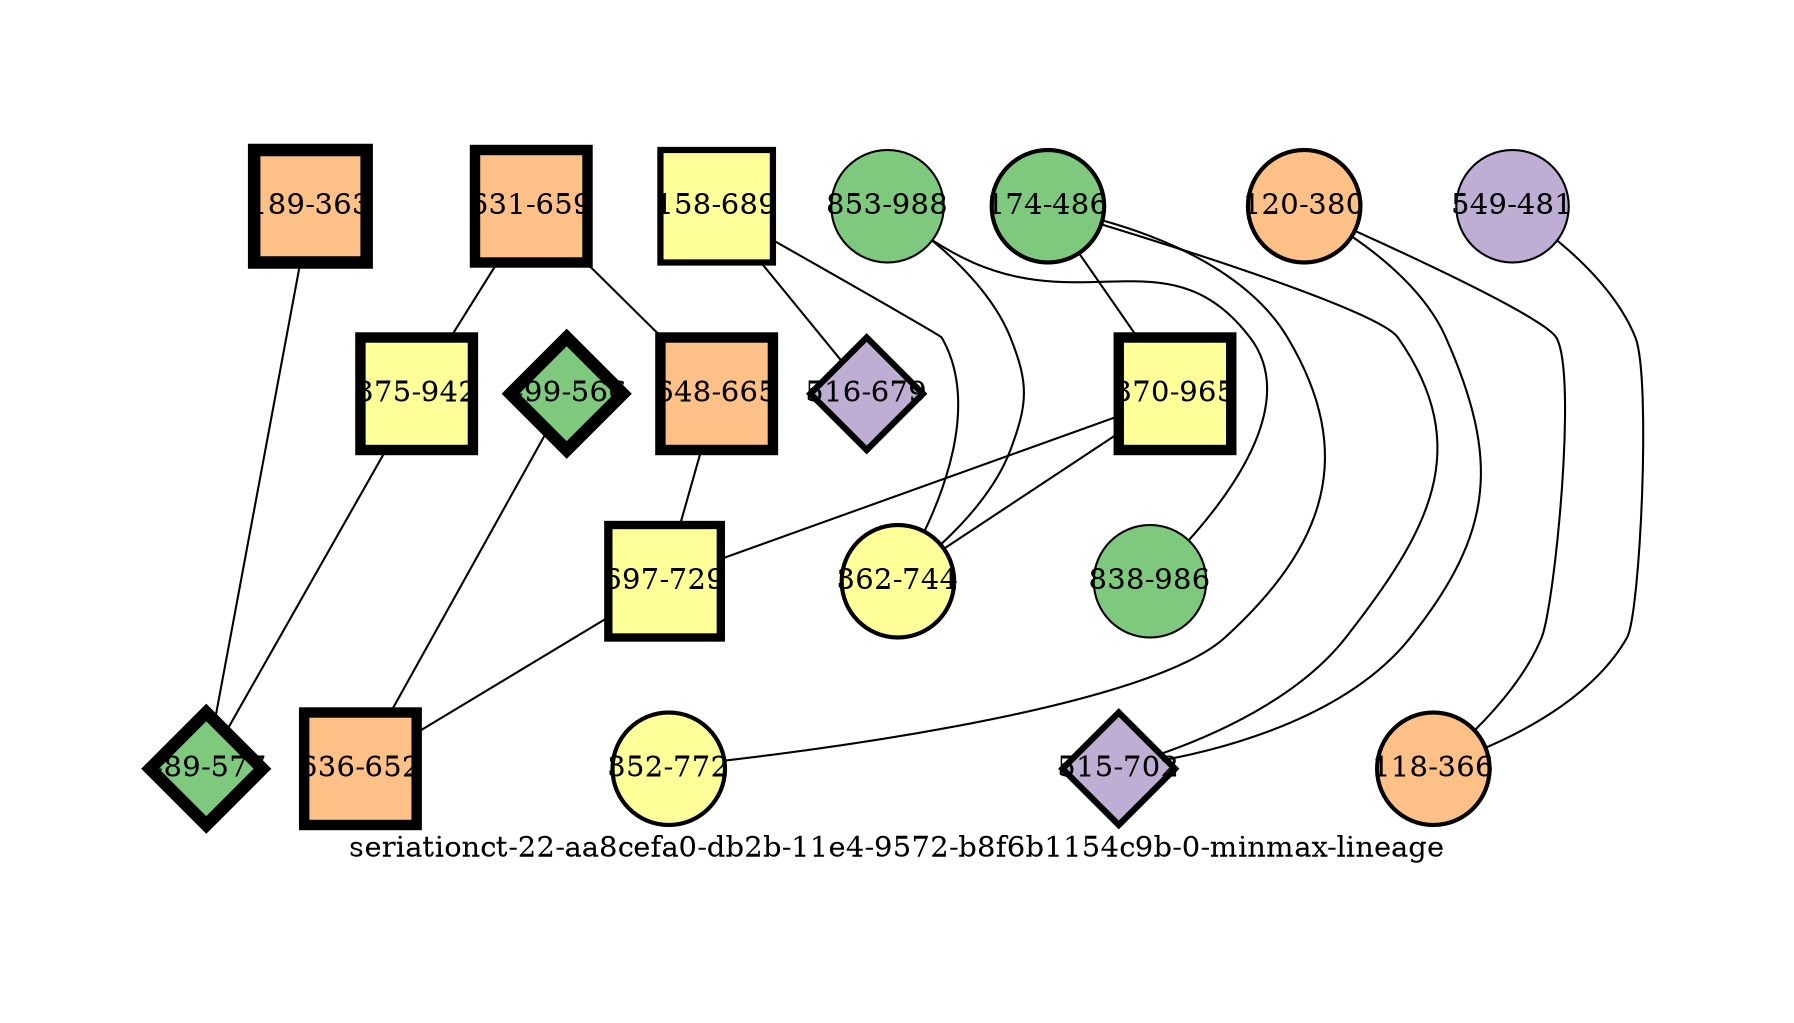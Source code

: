 strict graph "seriationct-22-aa8cefa0-db2b-11e4-9572-b8f6b1154c9b-0-minmax-lineage" {
labelloc=b;
ratio=auto;
pad="1.0";
label="seriationct-22-aa8cefa0-db2b-11e4-9572-b8f6b1154c9b-0-minmax-lineage";
node [width="0.75", style=filled, fixedsize=true, height="0.75", shape=circle, label=""];
0 [xCoordinate="363.0", appears_in_slice=6, yCoordinate="189.0", colorscheme=accent6, lineage_id=1, short_label="189-363", label="189-363", shape=square, cluster_id=2, fillcolor=3, size="500.0", id=1, penwidth="6.0"];
1 [xCoordinate="486.0", appears_in_slice=2, yCoordinate="174.0", colorscheme=accent6, lineage_id=0, short_label="174-486", label="174-486", shape=circle, cluster_id=0, fillcolor=1, size="500.0", id=0, penwidth="2.0"];
2 [xCoordinate="380.0", appears_in_slice=2, yCoordinate="120.0", colorscheme=accent6, lineage_id=0, short_label="120-380", label="120-380", shape=circle, cluster_id=2, fillcolor=3, size="500.0", id=2, penwidth="2.0"];
3 [xCoordinate="481.0", appears_in_slice=1, yCoordinate="549.0", colorscheme=accent6, lineage_id=0, short_label="549-481", label="549-481", shape=circle, cluster_id=1, fillcolor=2, size="500.0", id=17, penwidth="1.0"];
4 [xCoordinate="659.0", appears_in_slice=5, yCoordinate="631.0", colorscheme=accent6, lineage_id=1, short_label="631-659", label="631-659", shape=square, cluster_id=2, fillcolor=3, size="500.0", id=16, penwidth="5.0"];
5 [xCoordinate="366.0", appears_in_slice=2, yCoordinate="118.0", colorscheme=accent6, lineage_id=0, short_label="118-366", label="118-366", shape=circle, cluster_id=2, fillcolor=3, size="500.0", id=4, penwidth="2.0"];
6 [xCoordinate="702.0", appears_in_slice=3, yCoordinate="515.0", colorscheme=accent6, lineage_id=2, short_label="515-702", label="515-702", shape=diamond, cluster_id=1, fillcolor=2, size="500.0", id=7, penwidth="3.0"];
7 [xCoordinate="942.0", appears_in_slice=5, yCoordinate="375.0", colorscheme=accent6, lineage_id=1, short_label="375-942", label="375-942", shape=square, cluster_id=3, fillcolor=4, size="500.0", id=18, penwidth="5.0"];
8 [xCoordinate="689.0", appears_in_slice=3, yCoordinate="158.0", colorscheme=accent6, lineage_id=1, short_label="158-689", label="158-689", shape=square, cluster_id=3, fillcolor=4, size="500.0", id=8, penwidth="3.0"];
9 [xCoordinate="577.0", appears_in_slice=6, yCoordinate="489.0", colorscheme=accent6, lineage_id=2, short_label="489-577", label="489-577", shape=diamond, cluster_id=0, fillcolor=1, size="500.0", id=13, penwidth="6.0"];
10 [xCoordinate="566.0", appears_in_slice=6, yCoordinate="499.0", colorscheme=accent6, lineage_id=2, short_label="499-566", label="499-566", shape=diamond, cluster_id=0, fillcolor=1, size="500.0", id=10, penwidth="6.0"];
11 [xCoordinate="772.0", appears_in_slice=2, yCoordinate="352.0", colorscheme=accent6, lineage_id=0, short_label="352-772", label="352-772", shape=circle, cluster_id=3, fillcolor=4, size="500.0", id=3, penwidth="2.0"];
12 [xCoordinate="988.0", appears_in_slice=1, yCoordinate="853.0", colorscheme=accent6, lineage_id=0, short_label="853-988", label="853-988", shape=circle, cluster_id=0, fillcolor=1, size="500.0", id=11, penwidth="1.0"];
13 [xCoordinate="965.0", appears_in_slice=5, yCoordinate="370.0", colorscheme=accent6, lineage_id=1, short_label="370-965", label="370-965", shape=square, cluster_id=3, fillcolor=4, size="500.0", id=12, penwidth="5.0"];
14 [xCoordinate="665.0", appears_in_slice=5, yCoordinate="648.0", colorscheme=accent6, lineage_id=1, short_label="648-665", label="648-665", shape=square, cluster_id=2, fillcolor=3, size="500.0", id=5, penwidth="5.0"];
15 [xCoordinate="729.0", appears_in_slice=4, yCoordinate="697.0", colorscheme=accent6, lineage_id=1, short_label="697-729", label="697-729", shape=square, cluster_id=3, fillcolor=4, size="500.0", id=14, penwidth="4.0"];
16 [xCoordinate="679.0", appears_in_slice=3, yCoordinate="516.0", colorscheme=accent6, lineage_id=2, short_label="516-679", label="516-679", shape=diamond, cluster_id=1, fillcolor=2, size="500.0", id=15, penwidth="3.0"];
17 [xCoordinate="744.0", appears_in_slice=2, yCoordinate="362.0", colorscheme=accent6, lineage_id=0, short_label="362-744", label="362-744", shape=circle, cluster_id=3, fillcolor=4, size="500.0", id=6, penwidth="2.0"];
18 [xCoordinate="986.0", appears_in_slice=1, yCoordinate="838.0", colorscheme=accent6, lineage_id=0, short_label="838-986", label="838-986", shape=circle, cluster_id=0, fillcolor=1, size="500.0", id=9, penwidth="1.0"];
19 [xCoordinate="652.0", appears_in_slice=5, yCoordinate="636.0", colorscheme=accent6, lineage_id=1, short_label="636-652", label="636-652", shape=square, cluster_id=2, fillcolor=3, size="500.0", id=19, penwidth="5.0"];
0 -- 9  [inverseweight="21.7597069945", weight="0.0459565011723"];
1 -- 11  [inverseweight="1.29612864605", weight="0.771528353335"];
1 -- 13  [inverseweight="2.30041328337", weight="0.434704497331"];
1 -- 6  [inverseweight="1.48286369086", weight="0.674370817874"];
2 -- 5  [inverseweight="18.6858773188", weight="0.053516352641"];
2 -- 6  [inverseweight="2.31139898896", weight="0.432638417157"];
3 -- 5  [inverseweight="1.63308026179", weight="0.612339774962"];
4 -- 14  [inverseweight="14.5432431791", weight="0.0687604537507"];
4 -- 7  [inverseweight="21.281413269", weight="0.0469893604979"];
7 -- 9  [inverseweight="4.78605879667", weight="0.208940182828"];
8 -- 16  [inverseweight="23.6756861905", weight="0.0422374241639"];
8 -- 17  [inverseweight="1.89906892484", weight="0.52657383148"];
10 -- 19  [inverseweight="1.61645626984", weight="0.618637211943"];
12 -- 17  [inverseweight="1.28199228311", weight="0.78003589661"];
12 -- 18  [inverseweight="117.851130198", weight="0.00848528137424"];
13 -- 17  [inverseweight="2.4446443702", weight="0.409057453177"];
13 -- 15  [inverseweight="2.10500660763", weight="0.475057891209"];
14 -- 15  [inverseweight="1.38545090769", weight="0.721786672085"];
15 -- 19  [inverseweight="2.92652984094", weight="0.341701624228"];
}
